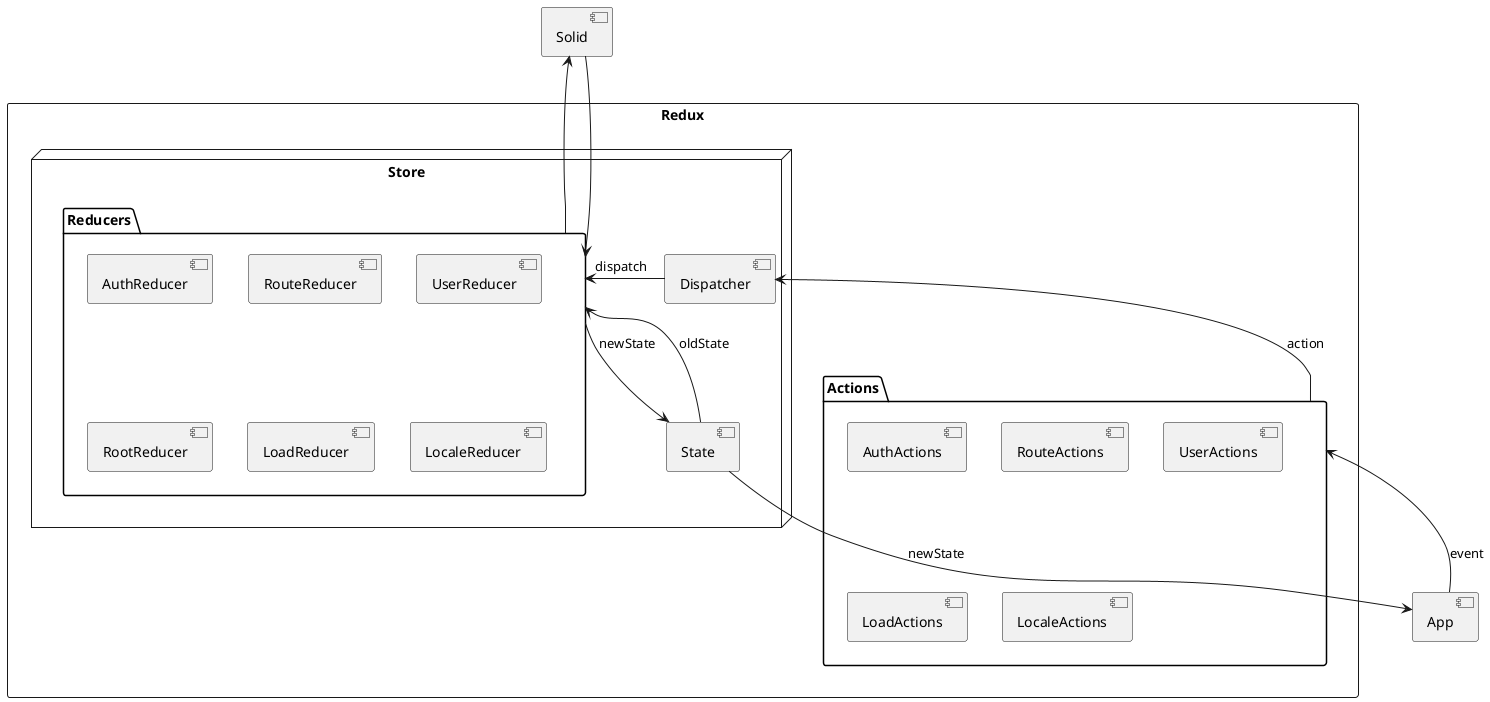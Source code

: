 @startuml

rectangle Redux {
    node "Store" {
        [Dispatcher] as dispatcher
        folder "Reducers" as reducers {
            [AuthReducer] as authReducer
            [RouteReducer] as routeReducer
            [UserReducer] as userReducer
            [RootReducer] as rootReducer
            [LoadReducer] as loadReducer
            [LocaleReducer] as localeReducer
        }
        [State] as state
    }

    folder "Actions" as actions {
    [AuthActions] as authActions
    [RouteActions] as routeActions
    [UserActions] as userActions
    [LoadActions] as loadActions
    [LocaleActions] as localeActions
}
}



[App] as app 

app -up-> actions :event
actions -up-> dispatcher :action
dispatcher -> reducers :dispatch
state -> reducers :oldState
reducers -up-> [Solid]
[Solid] -down-> reducers
reducers -down-> state :newState
state -down-> app :newState










@enduml
